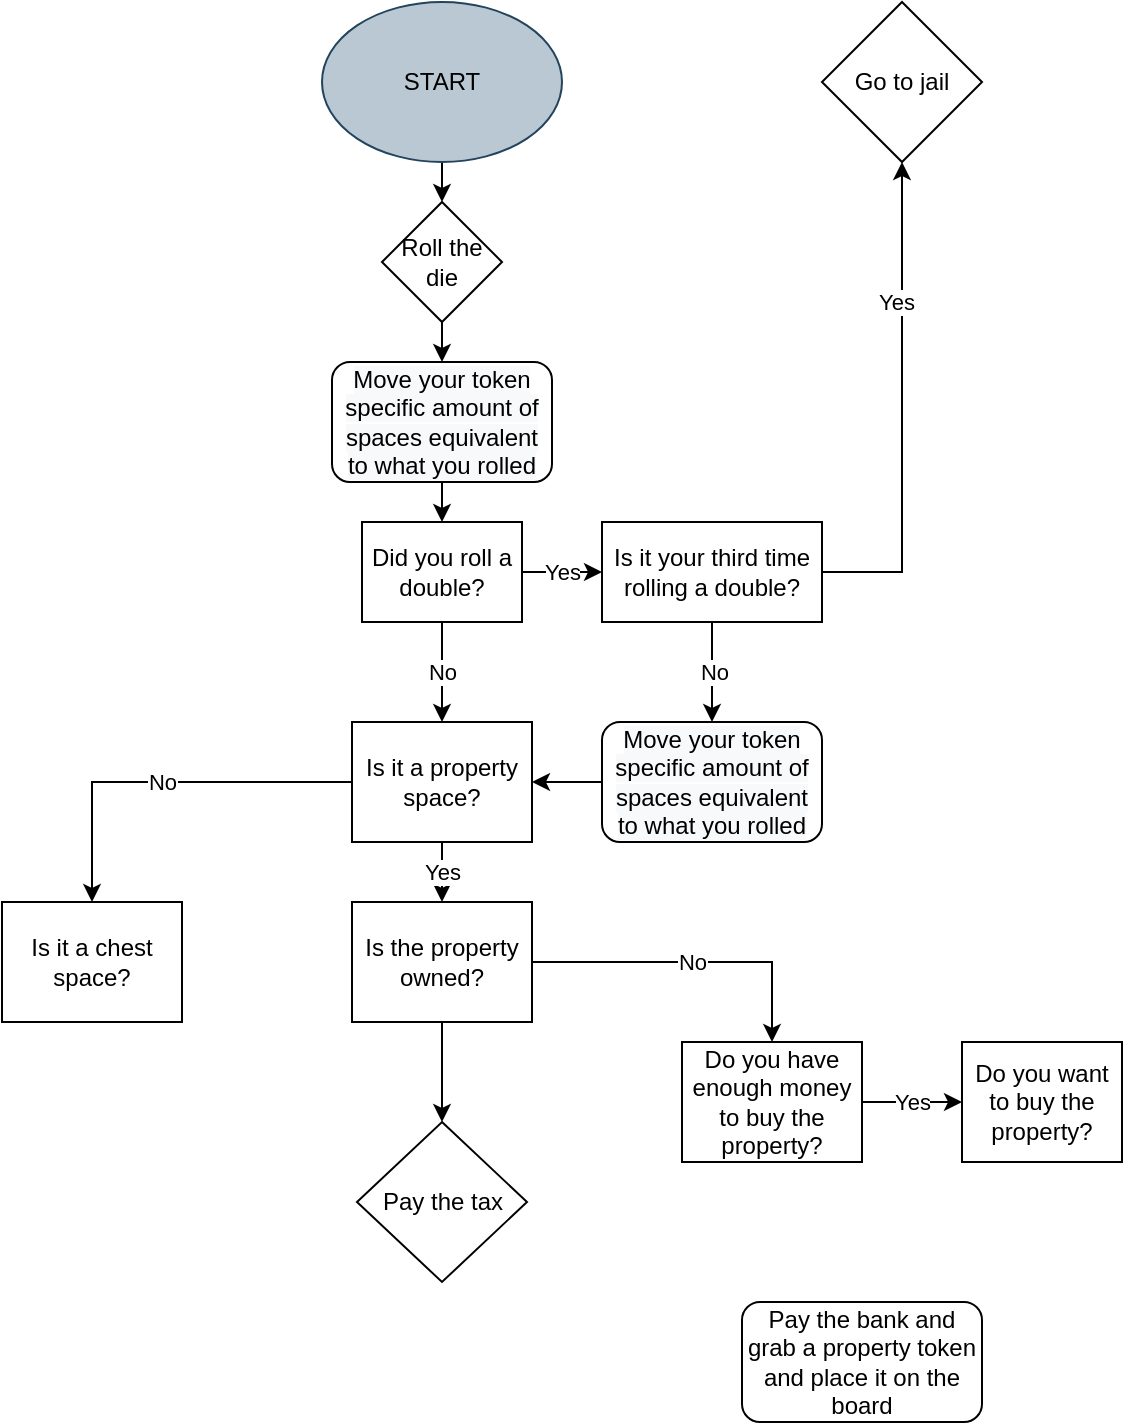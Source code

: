 <mxfile version="13.8.0" type="device"><diagram id="d9q9ktDAFur1RtfCy7xS" name="Page-1"><mxGraphModel dx="1640" dy="426" grid="1" gridSize="10" guides="1" tooltips="1" connect="1" arrows="1" fold="1" page="1" pageScale="1" pageWidth="827" pageHeight="1169" math="0" shadow="0"><root><mxCell id="0"/><mxCell id="1" parent="0"/><mxCell id="wSJ8zeyO1-cvhP1ntqpL-41" style="edgeStyle=orthogonalEdgeStyle;rounded=0;orthogonalLoop=1;jettySize=auto;html=1;exitX=0.5;exitY=1;exitDx=0;exitDy=0;entryX=0;entryY=0.5;entryDx=0;entryDy=0;" edge="1" parent="1" source="wSJ8zeyO1-cvhP1ntqpL-1" target="wSJ8zeyO1-cvhP1ntqpL-40"><mxGeometry relative="1" as="geometry"/></mxCell><mxCell id="wSJ8zeyO1-cvhP1ntqpL-1" value="START" style="ellipse;whiteSpace=wrap;html=1;fillColor=#bac8d3;strokeColor=#23445d;" vertex="1" parent="1"><mxGeometry x="40" width="120" height="80" as="geometry"/></mxCell><mxCell id="wSJ8zeyO1-cvhP1ntqpL-43" style="edgeStyle=orthogonalEdgeStyle;rounded=0;orthogonalLoop=1;jettySize=auto;html=1;exitX=1;exitY=0.5;exitDx=0;exitDy=0;entryX=0.5;entryY=0;entryDx=0;entryDy=0;" edge="1" parent="1" source="wSJ8zeyO1-cvhP1ntqpL-40"><mxGeometry relative="1" as="geometry"><mxPoint x="100" y="180" as="targetPoint"/></mxGeometry></mxCell><mxCell id="wSJ8zeyO1-cvhP1ntqpL-40" value="Roll the die" style="rhombus;whiteSpace=wrap;html=1;direction=south;" vertex="1" parent="1"><mxGeometry x="70" y="100" width="60" height="60" as="geometry"/></mxCell><mxCell id="wSJ8zeyO1-cvhP1ntqpL-49" style="edgeStyle=orthogonalEdgeStyle;rounded=0;orthogonalLoop=1;jettySize=auto;html=1;exitX=0.5;exitY=1;exitDx=0;exitDy=0;entryX=0.5;entryY=0;entryDx=0;entryDy=0;" edge="1" parent="1" source="wSJ8zeyO1-cvhP1ntqpL-46" target="wSJ8zeyO1-cvhP1ntqpL-48"><mxGeometry relative="1" as="geometry"/></mxCell><mxCell id="wSJ8zeyO1-cvhP1ntqpL-46" value="&lt;span style=&quot;color: rgb(0 , 0 , 0) ; font-family: &amp;#34;helvetica&amp;#34; ; font-size: 12px ; font-style: normal ; font-weight: 400 ; letter-spacing: normal ; text-align: center ; text-indent: 0px ; text-transform: none ; word-spacing: 0px ; background-color: rgb(248 , 249 , 250) ; display: inline ; float: none&quot;&gt;Move your token specific amount of spaces equivalent to what you rolled&lt;/span&gt;" style="rounded=1;whiteSpace=wrap;html=1;" vertex="1" parent="1"><mxGeometry x="45" y="180" width="110" height="60" as="geometry"/></mxCell><mxCell id="wSJ8zeyO1-cvhP1ntqpL-53" value="Yes" style="edgeStyle=orthogonalEdgeStyle;rounded=0;orthogonalLoop=1;jettySize=auto;html=1;exitX=1;exitY=0.5;exitDx=0;exitDy=0;entryX=0;entryY=0.5;entryDx=0;entryDy=0;" edge="1" parent="1" source="wSJ8zeyO1-cvhP1ntqpL-48" target="wSJ8zeyO1-cvhP1ntqpL-52"><mxGeometry relative="1" as="geometry"><Array as="points"><mxPoint x="160" y="285"/><mxPoint x="160" y="285"/></Array></mxGeometry></mxCell><mxCell id="wSJ8zeyO1-cvhP1ntqpL-63" value="No" style="edgeStyle=orthogonalEdgeStyle;rounded=0;orthogonalLoop=1;jettySize=auto;html=1;exitX=0.5;exitY=1;exitDx=0;exitDy=0;" edge="1" parent="1" source="wSJ8zeyO1-cvhP1ntqpL-48" target="wSJ8zeyO1-cvhP1ntqpL-61"><mxGeometry relative="1" as="geometry"/></mxCell><mxCell id="wSJ8zeyO1-cvhP1ntqpL-48" value="Did you roll a double?" style="rounded=0;whiteSpace=wrap;html=1;" vertex="1" parent="1"><mxGeometry x="60" y="260" width="80" height="50" as="geometry"/></mxCell><mxCell id="wSJ8zeyO1-cvhP1ntqpL-55" style="edgeStyle=orthogonalEdgeStyle;rounded=0;orthogonalLoop=1;jettySize=auto;html=1;exitX=1;exitY=0.5;exitDx=0;exitDy=0;entryX=0.5;entryY=1;entryDx=0;entryDy=0;" edge="1" parent="1" source="wSJ8zeyO1-cvhP1ntqpL-52" target="wSJ8zeyO1-cvhP1ntqpL-54"><mxGeometry relative="1" as="geometry"/></mxCell><mxCell id="wSJ8zeyO1-cvhP1ntqpL-56" value="Yes" style="edgeLabel;html=1;align=center;verticalAlign=middle;resizable=0;points=[];" vertex="1" connectable="0" parent="wSJ8zeyO1-cvhP1ntqpL-55"><mxGeometry x="0.432" y="3" relative="1" as="geometry"><mxPoint as="offset"/></mxGeometry></mxCell><mxCell id="wSJ8zeyO1-cvhP1ntqpL-59" value="No" style="edgeStyle=orthogonalEdgeStyle;rounded=0;orthogonalLoop=1;jettySize=auto;html=1;exitX=0.5;exitY=1;exitDx=0;exitDy=0;" edge="1" parent="1" source="wSJ8zeyO1-cvhP1ntqpL-52"><mxGeometry relative="1" as="geometry"><mxPoint x="235" y="360" as="targetPoint"/></mxGeometry></mxCell><mxCell id="wSJ8zeyO1-cvhP1ntqpL-52" value="Is it your third time rolling a double?" style="rounded=0;whiteSpace=wrap;html=1;" vertex="1" parent="1"><mxGeometry x="180" y="260" width="110" height="50" as="geometry"/></mxCell><mxCell id="wSJ8zeyO1-cvhP1ntqpL-54" value="Go to jail" style="rhombus;whiteSpace=wrap;html=1;" vertex="1" parent="1"><mxGeometry x="290" width="80" height="80" as="geometry"/></mxCell><mxCell id="wSJ8zeyO1-cvhP1ntqpL-62" style="edgeStyle=orthogonalEdgeStyle;rounded=0;orthogonalLoop=1;jettySize=auto;html=1;exitX=0;exitY=0.5;exitDx=0;exitDy=0;entryX=1;entryY=0.5;entryDx=0;entryDy=0;" edge="1" parent="1" source="wSJ8zeyO1-cvhP1ntqpL-60" target="wSJ8zeyO1-cvhP1ntqpL-61"><mxGeometry relative="1" as="geometry"/></mxCell><mxCell id="wSJ8zeyO1-cvhP1ntqpL-60" value="&lt;span style=&quot;color: rgb(0 , 0 , 0) ; font-family: &amp;#34;helvetica&amp;#34; ; font-size: 12px ; font-style: normal ; font-weight: 400 ; letter-spacing: normal ; text-align: center ; text-indent: 0px ; text-transform: none ; word-spacing: 0px ; background-color: rgb(248 , 249 , 250) ; display: inline ; float: none&quot;&gt;Move your token specific amount of spaces equivalent to what you rolled&lt;/span&gt;" style="rounded=1;whiteSpace=wrap;html=1;" vertex="1" parent="1"><mxGeometry x="180" y="360" width="110" height="60" as="geometry"/></mxCell><mxCell id="wSJ8zeyO1-cvhP1ntqpL-75" value="Yes" style="edgeStyle=orthogonalEdgeStyle;rounded=0;orthogonalLoop=1;jettySize=auto;html=1;exitX=0.5;exitY=1;exitDx=0;exitDy=0;entryX=0.5;entryY=0;entryDx=0;entryDy=0;" edge="1" parent="1" source="wSJ8zeyO1-cvhP1ntqpL-61" target="wSJ8zeyO1-cvhP1ntqpL-71"><mxGeometry relative="1" as="geometry"/></mxCell><mxCell id="wSJ8zeyO1-cvhP1ntqpL-80" value="No" style="edgeStyle=orthogonalEdgeStyle;rounded=0;orthogonalLoop=1;jettySize=auto;html=1;exitX=0;exitY=0.5;exitDx=0;exitDy=0;entryX=0.5;entryY=0;entryDx=0;entryDy=0;" edge="1" parent="1" source="wSJ8zeyO1-cvhP1ntqpL-61" target="wSJ8zeyO1-cvhP1ntqpL-67"><mxGeometry relative="1" as="geometry"/></mxCell><mxCell id="wSJ8zeyO1-cvhP1ntqpL-61" value="Is it a property space?" style="rounded=0;whiteSpace=wrap;html=1;" vertex="1" parent="1"><mxGeometry x="55" y="360" width="90" height="60" as="geometry"/></mxCell><mxCell id="wSJ8zeyO1-cvhP1ntqpL-69" value="Yes" style="edgeStyle=orthogonalEdgeStyle;rounded=0;orthogonalLoop=1;jettySize=auto;html=1;" edge="1" parent="1" source="wSJ8zeyO1-cvhP1ntqpL-65" target="wSJ8zeyO1-cvhP1ntqpL-68"><mxGeometry relative="1" as="geometry"><Array as="points"><mxPoint x="320" y="550"/><mxPoint x="320" y="550"/></Array></mxGeometry></mxCell><mxCell id="wSJ8zeyO1-cvhP1ntqpL-65" value="Do you have enough money to buy the property?" style="rounded=0;whiteSpace=wrap;html=1;" vertex="1" parent="1"><mxGeometry x="220" y="520" width="90" height="60" as="geometry"/></mxCell><mxCell id="wSJ8zeyO1-cvhP1ntqpL-67" value="Is it a chest space?" style="rounded=0;whiteSpace=wrap;html=1;" vertex="1" parent="1"><mxGeometry x="-120" y="450" width="90" height="60" as="geometry"/></mxCell><mxCell id="wSJ8zeyO1-cvhP1ntqpL-68" value="Do you want to buy the property?" style="rounded=0;whiteSpace=wrap;html=1;" vertex="1" parent="1"><mxGeometry x="360" y="520" width="80" height="60" as="geometry"/></mxCell><mxCell id="wSJ8zeyO1-cvhP1ntqpL-72" value="No" style="edgeStyle=orthogonalEdgeStyle;rounded=0;orthogonalLoop=1;jettySize=auto;html=1;exitX=1;exitY=0.5;exitDx=0;exitDy=0;entryX=0.5;entryY=0;entryDx=0;entryDy=0;" edge="1" parent="1" source="wSJ8zeyO1-cvhP1ntqpL-71" target="wSJ8zeyO1-cvhP1ntqpL-65"><mxGeometry relative="1" as="geometry"/></mxCell><mxCell id="wSJ8zeyO1-cvhP1ntqpL-76" style="edgeStyle=orthogonalEdgeStyle;rounded=0;orthogonalLoop=1;jettySize=auto;html=1;exitX=0.5;exitY=1;exitDx=0;exitDy=0;entryX=0.5;entryY=0;entryDx=0;entryDy=0;" edge="1" parent="1" source="wSJ8zeyO1-cvhP1ntqpL-71" target="wSJ8zeyO1-cvhP1ntqpL-74"><mxGeometry relative="1" as="geometry"/></mxCell><mxCell id="wSJ8zeyO1-cvhP1ntqpL-71" value="Is the property owned?" style="rounded=0;whiteSpace=wrap;html=1;" vertex="1" parent="1"><mxGeometry x="55" y="450" width="90" height="60" as="geometry"/></mxCell><mxCell id="wSJ8zeyO1-cvhP1ntqpL-74" value="Pay the tax" style="rhombus;whiteSpace=wrap;html=1;" vertex="1" parent="1"><mxGeometry x="57.5" y="560" width="85" height="80" as="geometry"/></mxCell><mxCell id="wSJ8zeyO1-cvhP1ntqpL-79" value="Pay the bank and grab a property token and place it on the board" style="rounded=1;whiteSpace=wrap;html=1;" vertex="1" parent="1"><mxGeometry x="250" y="650" width="120" height="60" as="geometry"/></mxCell></root></mxGraphModel></diagram></mxfile>